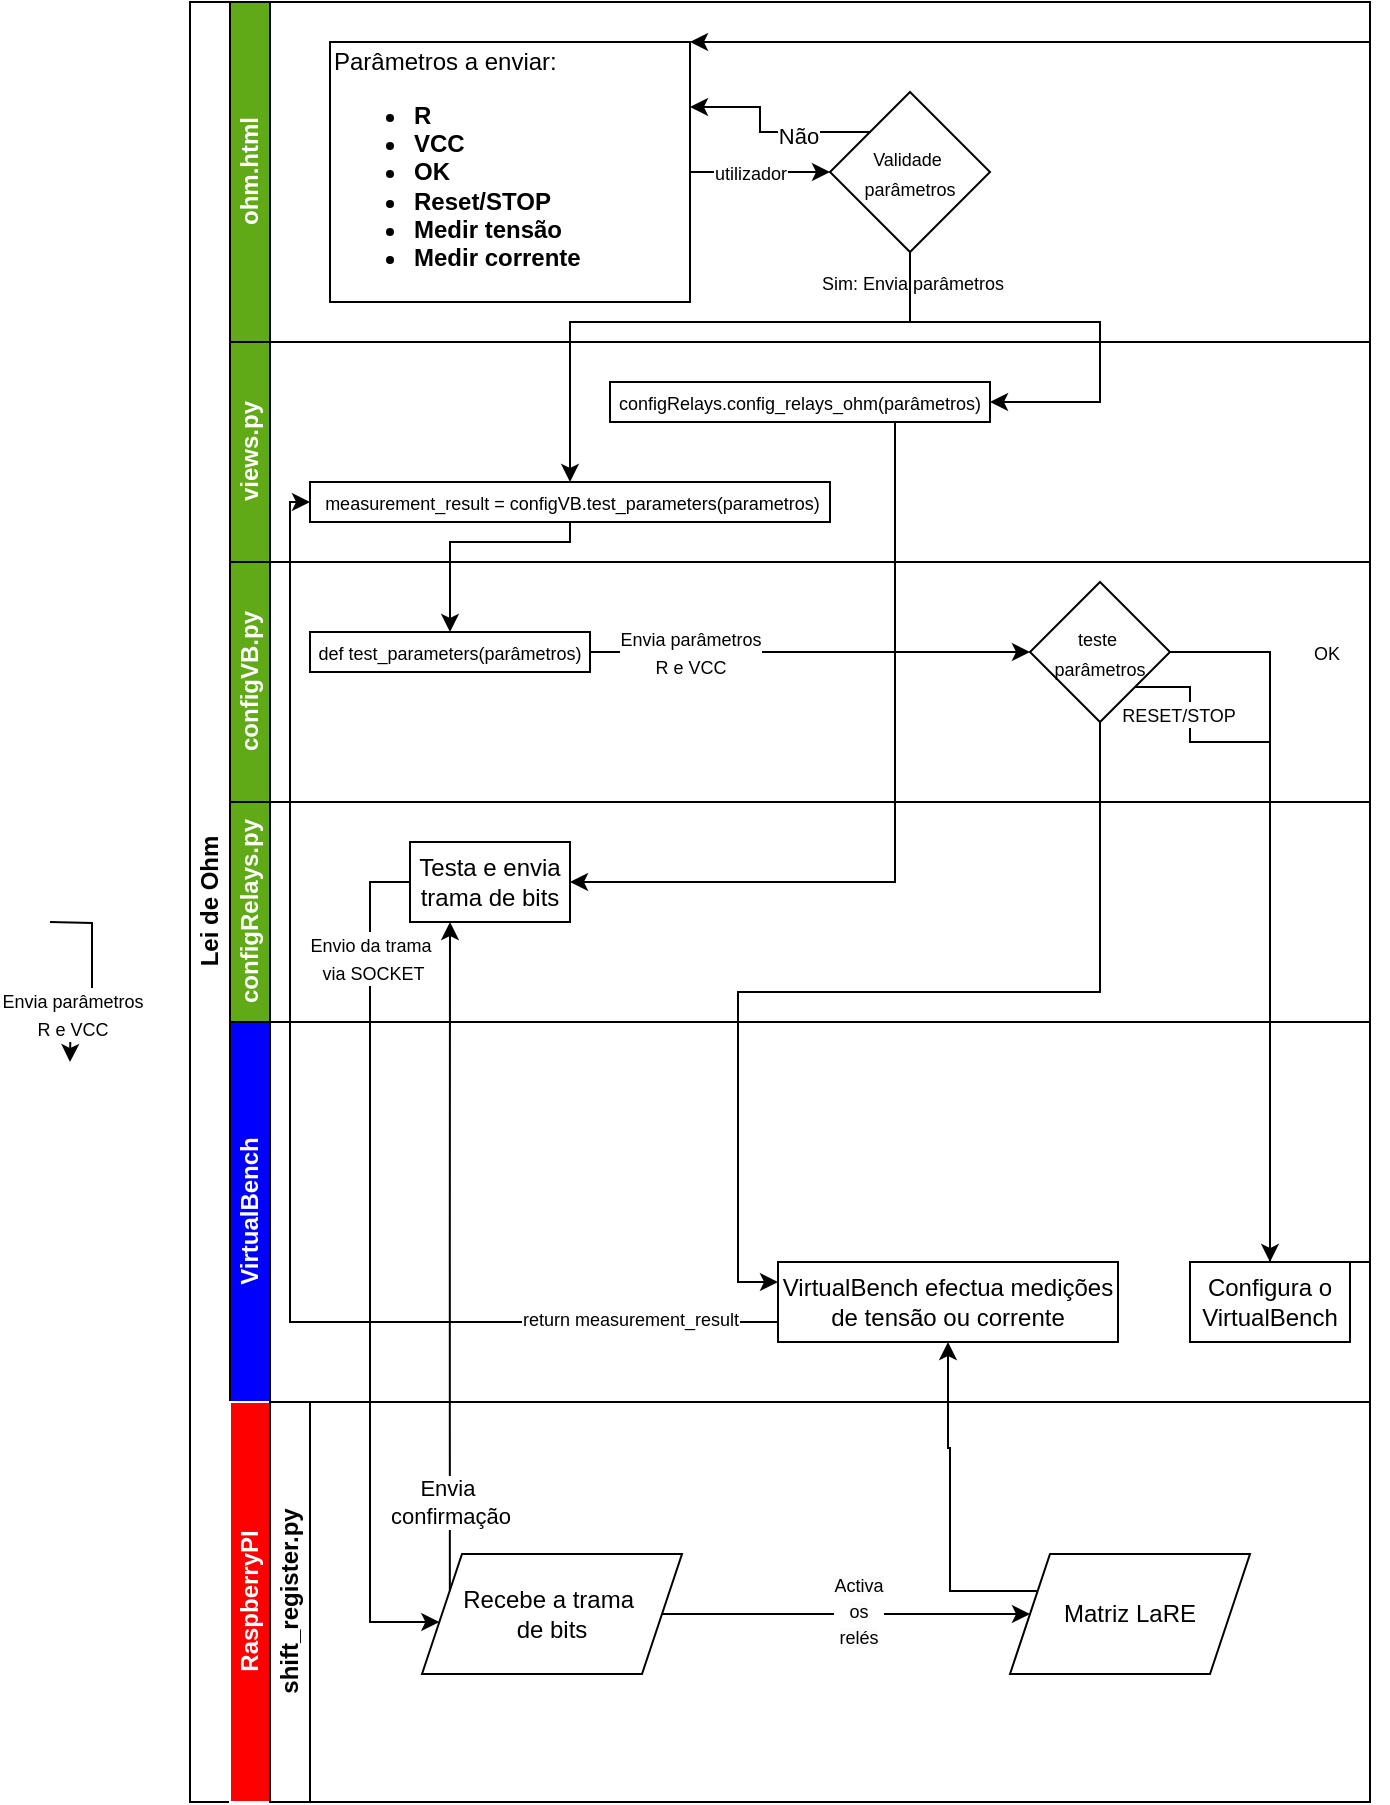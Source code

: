 <mxfile version="24.7.7">
  <diagram id="prtHgNgQTEPvFCAcTncT" name="Page-1">
    <mxGraphModel dx="1969" dy="875" grid="1" gridSize="10" guides="1" tooltips="1" connect="1" arrows="1" fold="1" page="1" pageScale="1" pageWidth="827" pageHeight="1169" math="0" shadow="0">
      <root>
        <mxCell id="0" />
        <mxCell id="1" parent="0" />
        <mxCell id="GOfvM1B0ZKZ93wvjMKwl-1" value="Lei de Ohm" style="swimlane;html=1;childLayout=stackLayout;resizeParent=1;resizeParentMax=0;horizontal=0;startSize=20;horizontalStack=0;" vertex="1" parent="1">
          <mxGeometry x="120" y="40" width="590" height="900" as="geometry" />
        </mxCell>
        <mxCell id="GOfvM1B0ZKZ93wvjMKwl-6" value="&lt;font color=&quot;#ffffff&quot;&gt;ohm.html&lt;/font&gt;" style="swimlane;html=1;startSize=20;horizontal=0;fillColor=#60A917;" vertex="1" parent="GOfvM1B0ZKZ93wvjMKwl-1">
          <mxGeometry x="20" width="570" height="170" as="geometry" />
        </mxCell>
        <mxCell id="GOfvM1B0ZKZ93wvjMKwl-67" style="edgeStyle=orthogonalEdgeStyle;rounded=0;orthogonalLoop=1;jettySize=auto;html=1;entryX=0;entryY=0.5;entryDx=0;entryDy=0;" edge="1" parent="GOfvM1B0ZKZ93wvjMKwl-6" source="GOfvM1B0ZKZ93wvjMKwl-9" target="GOfvM1B0ZKZ93wvjMKwl-16">
          <mxGeometry relative="1" as="geometry" />
        </mxCell>
        <mxCell id="GOfvM1B0ZKZ93wvjMKwl-111" value="&lt;font style=&quot;font-size: 9px;&quot;&gt;utilizador&lt;/font&gt;" style="edgeLabel;html=1;align=center;verticalAlign=middle;resizable=0;points=[];" vertex="1" connectable="0" parent="GOfvM1B0ZKZ93wvjMKwl-67">
          <mxGeometry x="-0.309" y="-1" relative="1" as="geometry">
            <mxPoint x="6" y="-1" as="offset" />
          </mxGeometry>
        </mxCell>
        <mxCell id="GOfvM1B0ZKZ93wvjMKwl-9" value="Parâmetros a enviar:&lt;br&gt;&lt;ul&gt;&lt;li&gt;&lt;b&gt;R&lt;/b&gt;&lt;/li&gt;&lt;li&gt;&lt;b&gt;VCC&lt;/b&gt;&lt;/li&gt;&lt;li&gt;&lt;b&gt;OK&lt;/b&gt;&lt;/li&gt;&lt;li&gt;&lt;b&gt;Reset/STOP&lt;/b&gt;&lt;/li&gt;&lt;li&gt;&lt;b&gt;Medir tensão&lt;/b&gt;&lt;/li&gt;&lt;li&gt;&lt;b&gt;Medir corrente&lt;/b&gt;&lt;/li&gt;&lt;/ul&gt;" style="rounded=0;whiteSpace=wrap;html=1;fontFamily=Helvetica;fontSize=12;fontColor=#000000;align=left;" vertex="1" parent="GOfvM1B0ZKZ93wvjMKwl-6">
          <mxGeometry x="50" y="20" width="180" height="130" as="geometry" />
        </mxCell>
        <mxCell id="GOfvM1B0ZKZ93wvjMKwl-86" style="edgeStyle=orthogonalEdgeStyle;rounded=0;orthogonalLoop=1;jettySize=auto;html=1;exitX=0;exitY=0;exitDx=0;exitDy=0;entryX=1;entryY=0.25;entryDx=0;entryDy=0;" edge="1" parent="GOfvM1B0ZKZ93wvjMKwl-6" source="GOfvM1B0ZKZ93wvjMKwl-16" target="GOfvM1B0ZKZ93wvjMKwl-9">
          <mxGeometry relative="1" as="geometry" />
        </mxCell>
        <mxCell id="GOfvM1B0ZKZ93wvjMKwl-95" value="Não" style="edgeLabel;html=1;align=center;verticalAlign=middle;resizable=0;points=[];" vertex="1" connectable="0" parent="GOfvM1B0ZKZ93wvjMKwl-86">
          <mxGeometry x="-0.285" y="2" relative="1" as="geometry">
            <mxPoint as="offset" />
          </mxGeometry>
        </mxCell>
        <mxCell id="GOfvM1B0ZKZ93wvjMKwl-16" value="&lt;font style=&quot;font-size: 9px;&quot;&gt;Validade&amp;nbsp;&lt;/font&gt;&lt;div&gt;&lt;font style=&quot;font-size: 9px;&quot;&gt;parâmetros&lt;/font&gt;&lt;/div&gt;" style="rhombus;whiteSpace=wrap;html=1;fontFamily=Helvetica;fontSize=12;fontColor=#000000;align=center;" vertex="1" parent="GOfvM1B0ZKZ93wvjMKwl-6">
          <mxGeometry x="300" y="45" width="80" height="80" as="geometry" />
        </mxCell>
        <mxCell id="GOfvM1B0ZKZ93wvjMKwl-13" value="&lt;font color=&quot;#ffffff&quot;&gt;views.py&lt;/font&gt;" style="swimlane;html=1;startSize=20;horizontal=0;fillColor=#60A917;" vertex="1" parent="GOfvM1B0ZKZ93wvjMKwl-1">
          <mxGeometry x="20" y="170" width="570" height="110" as="geometry" />
        </mxCell>
        <mxCell id="GOfvM1B0ZKZ93wvjMKwl-15" value="&lt;div style=&quot;line-height: 19px;&quot;&gt;&lt;font style=&quot;font-size: 9px;&quot;&gt;&amp;nbsp;measurement_result = configVB.test_parameters(parametros)&lt;/font&gt;&lt;/div&gt;" style="rounded=0;whiteSpace=wrap;html=1;fontFamily=Helvetica;fontSize=12;fontColor=#000000;align=center;" vertex="1" parent="GOfvM1B0ZKZ93wvjMKwl-13">
          <mxGeometry x="40" y="70" width="260" height="20" as="geometry" />
        </mxCell>
        <mxCell id="GOfvM1B0ZKZ93wvjMKwl-108" value="&lt;div style=&quot;line-height: 19px;&quot;&gt;&lt;div style=&quot;line-height: 19px;&quot;&gt;&lt;font style=&quot;font-size: 9px;&quot;&gt;configRelays.config_relays_ohm(parâmetros)&lt;/font&gt;&lt;/div&gt;&lt;/div&gt;" style="rounded=0;whiteSpace=wrap;html=1;fontFamily=Helvetica;fontSize=12;fontColor=#000000;align=center;" vertex="1" parent="GOfvM1B0ZKZ93wvjMKwl-13">
          <mxGeometry x="190" y="20" width="190" height="20" as="geometry" />
        </mxCell>
        <mxCell id="GOfvM1B0ZKZ93wvjMKwl-17" value="&lt;font color=&quot;#ffffff&quot;&gt;configVB.py&lt;/font&gt;" style="swimlane;html=1;startSize=20;horizontal=0;fillColor=#60A917;" vertex="1" parent="GOfvM1B0ZKZ93wvjMKwl-1">
          <mxGeometry x="20" y="280" width="570" height="120" as="geometry" />
        </mxCell>
        <mxCell id="dNxyNK7c78bLwvsdeMH5-26" value="&lt;div style=&quot;line-height: 19px;&quot;&gt;&lt;font style=&quot;font-size: 9px;&quot;&gt;def test_parameters(parâmetros)&lt;/font&gt;&lt;/div&gt;" style="rounded=0;whiteSpace=wrap;html=1;fontFamily=Helvetica;fontSize=12;fontColor=#000000;align=center;" parent="GOfvM1B0ZKZ93wvjMKwl-17" vertex="1">
          <mxGeometry x="40" y="35" width="140" height="20" as="geometry" />
        </mxCell>
        <mxCell id="GOfvM1B0ZKZ93wvjMKwl-79" style="edgeStyle=orthogonalEdgeStyle;rounded=0;orthogonalLoop=1;jettySize=auto;html=1;exitX=1;exitY=1;exitDx=0;exitDy=0;" edge="1" parent="GOfvM1B0ZKZ93wvjMKwl-17" source="dNxyNK7c78bLwvsdeMH5-28">
          <mxGeometry relative="1" as="geometry">
            <mxPoint x="520" y="380" as="targetPoint" />
            <Array as="points">
              <mxPoint x="480" y="63" />
              <mxPoint x="480" y="90" />
              <mxPoint x="520" y="90" />
            </Array>
          </mxGeometry>
        </mxCell>
        <mxCell id="GOfvM1B0ZKZ93wvjMKwl-80" value="&lt;font style=&quot;font-size: 9px;&quot;&gt;RESET/STOP&lt;/font&gt;" style="edgeLabel;html=1;align=center;verticalAlign=middle;resizable=0;points=[];" vertex="1" connectable="0" parent="GOfvM1B0ZKZ93wvjMKwl-79">
          <mxGeometry x="-0.537" relative="1" as="geometry">
            <mxPoint x="-40" y="-14" as="offset" />
          </mxGeometry>
        </mxCell>
        <mxCell id="dNxyNK7c78bLwvsdeMH5-28" value="&lt;p&gt;&lt;font style=&quot;font-size: 9px;&quot;&gt;teste&amp;nbsp;&lt;br&gt;&lt;/font&gt;&lt;span style=&quot;font-size: 9px; background-color: initial;&quot;&gt;parâmetros&lt;/span&gt;&lt;/p&gt;" style="rhombus;whiteSpace=wrap;html=1;fontFamily=Helvetica;fontSize=12;fontColor=#000000;align=center;" parent="GOfvM1B0ZKZ93wvjMKwl-17" vertex="1">
          <mxGeometry x="400" y="10" width="70" height="70" as="geometry" />
        </mxCell>
        <mxCell id="GOfvM1B0ZKZ93wvjMKwl-74" style="edgeStyle=orthogonalEdgeStyle;rounded=0;orthogonalLoop=1;jettySize=auto;html=1;entryX=0;entryY=0.5;entryDx=0;entryDy=0;" edge="1" parent="GOfvM1B0ZKZ93wvjMKwl-17" source="dNxyNK7c78bLwvsdeMH5-26" target="dNxyNK7c78bLwvsdeMH5-28">
          <mxGeometry relative="1" as="geometry" />
        </mxCell>
        <mxCell id="GOfvM1B0ZKZ93wvjMKwl-21" value="&lt;font color=&quot;#ffffff&quot;&gt;configRelays.py&lt;/font&gt;" style="swimlane;html=1;startSize=20;horizontal=0;fillColor=#60A917;" vertex="1" parent="GOfvM1B0ZKZ93wvjMKwl-1">
          <mxGeometry x="20" y="400" width="570" height="110" as="geometry" />
        </mxCell>
        <mxCell id="GOfvM1B0ZKZ93wvjMKwl-87" value="Testa e envia trama de bits" style="rounded=0;whiteSpace=wrap;html=1;" vertex="1" parent="GOfvM1B0ZKZ93wvjMKwl-21">
          <mxGeometry x="90" y="20" width="80" height="40" as="geometry" />
        </mxCell>
        <mxCell id="GOfvM1B0ZKZ93wvjMKwl-49" value="&lt;font color=&quot;#ffffff&quot;&gt;VirtualBench&lt;/font&gt;" style="swimlane;html=1;startSize=20;horizontal=0;fillColor=#0000FF;" vertex="1" parent="GOfvM1B0ZKZ93wvjMKwl-1">
          <mxGeometry x="20" y="510" width="570" height="190" as="geometry" />
        </mxCell>
        <mxCell id="GOfvM1B0ZKZ93wvjMKwl-81" value="VirtualBench efectua medições de tensão ou corrente" style="rounded=0;whiteSpace=wrap;html=1;" vertex="1" parent="GOfvM1B0ZKZ93wvjMKwl-49">
          <mxGeometry x="274" y="120" width="170" height="40" as="geometry" />
        </mxCell>
        <mxCell id="GOfvM1B0ZKZ93wvjMKwl-53" value="&lt;font color=&quot;#ffffff&quot;&gt;RaspberryPI&lt;/font&gt;" style="swimlane;html=1;startSize=20;horizontal=0;fillColor=#FF0000;strokeColor=#FFFFFF;" vertex="1" parent="GOfvM1B0ZKZ93wvjMKwl-1">
          <mxGeometry x="20" y="700" width="570" height="200" as="geometry" />
        </mxCell>
        <mxCell id="GOfvM1B0ZKZ93wvjMKwl-61" value="shift_register.py" style="swimlane;html=1;startSize=20;horizontal=0;" vertex="1" parent="GOfvM1B0ZKZ93wvjMKwl-53">
          <mxGeometry x="20" width="550" height="200" as="geometry" />
        </mxCell>
        <mxCell id="GOfvM1B0ZKZ93wvjMKwl-102" style="edgeStyle=orthogonalEdgeStyle;rounded=0;orthogonalLoop=1;jettySize=auto;html=1;entryX=0;entryY=0.5;entryDx=0;entryDy=0;" edge="1" parent="GOfvM1B0ZKZ93wvjMKwl-61" source="GOfvM1B0ZKZ93wvjMKwl-91" target="GOfvM1B0ZKZ93wvjMKwl-101">
          <mxGeometry relative="1" as="geometry" />
        </mxCell>
        <mxCell id="GOfvM1B0ZKZ93wvjMKwl-106" value="&lt;font style=&quot;font-size: 9px;&quot;&gt;&lt;span style=&quot;text-wrap: wrap; background-color: rgb(251, 251, 251);&quot;&gt;A&lt;/span&gt;&lt;span style=&quot;background-color: rgb(251, 251, 251); text-wrap: wrap;&quot;&gt;ctiva os&lt;/span&gt;&lt;/font&gt;&lt;div&gt;&lt;span style=&quot;background-color: rgb(251, 251, 251); text-wrap: wrap; font-size: 9px;&quot;&gt;relés&lt;/span&gt;&lt;br&gt;&lt;/div&gt;" style="edgeLabel;html=1;align=center;verticalAlign=middle;resizable=0;points=[];" vertex="1" connectable="0" parent="GOfvM1B0ZKZ93wvjMKwl-102">
          <mxGeometry x="0.058" y="2" relative="1" as="geometry">
            <mxPoint as="offset" />
          </mxGeometry>
        </mxCell>
        <mxCell id="GOfvM1B0ZKZ93wvjMKwl-91" value="Recebe a trama&amp;nbsp;&lt;div&gt;de bits&lt;/div&gt;" style="shape=parallelogram;perimeter=parallelogramPerimeter;whiteSpace=wrap;html=1;fixedSize=1;" vertex="1" parent="GOfvM1B0ZKZ93wvjMKwl-61">
          <mxGeometry x="76" y="76" width="130" height="60" as="geometry" />
        </mxCell>
        <mxCell id="GOfvM1B0ZKZ93wvjMKwl-101" value="Matriz LaRE" style="shape=parallelogram;perimeter=parallelogramPerimeter;whiteSpace=wrap;html=1;fixedSize=1;" vertex="1" parent="GOfvM1B0ZKZ93wvjMKwl-61">
          <mxGeometry x="370" y="76" width="120" height="60" as="geometry" />
        </mxCell>
        <mxCell id="GOfvM1B0ZKZ93wvjMKwl-70" style="edgeStyle=orthogonalEdgeStyle;rounded=0;orthogonalLoop=1;jettySize=auto;html=1;exitX=0.5;exitY=1;exitDx=0;exitDy=0;entryX=0.5;entryY=0;entryDx=0;entryDy=0;" edge="1" parent="GOfvM1B0ZKZ93wvjMKwl-1" source="GOfvM1B0ZKZ93wvjMKwl-16" target="GOfvM1B0ZKZ93wvjMKwl-15">
          <mxGeometry relative="1" as="geometry">
            <Array as="points">
              <mxPoint x="360" y="160" />
              <mxPoint x="190" y="160" />
            </Array>
          </mxGeometry>
        </mxCell>
        <mxCell id="GOfvM1B0ZKZ93wvjMKwl-71" value="&lt;font style=&quot;font-size: 9px;&quot;&gt;Sim: Envia parâmetros&lt;/font&gt;" style="edgeLabel;html=1;align=center;verticalAlign=middle;resizable=0;points=[];" vertex="1" connectable="0" parent="GOfvM1B0ZKZ93wvjMKwl-70">
          <mxGeometry x="0.069" y="3" relative="1" as="geometry">
            <mxPoint x="118" y="-23" as="offset" />
          </mxGeometry>
        </mxCell>
        <mxCell id="GOfvM1B0ZKZ93wvjMKwl-72" style="edgeStyle=orthogonalEdgeStyle;rounded=0;orthogonalLoop=1;jettySize=auto;html=1;" edge="1" parent="GOfvM1B0ZKZ93wvjMKwl-1" source="GOfvM1B0ZKZ93wvjMKwl-15" target="dNxyNK7c78bLwvsdeMH5-26">
          <mxGeometry relative="1" as="geometry">
            <Array as="points">
              <mxPoint x="190" y="270" />
              <mxPoint x="130" y="270" />
            </Array>
          </mxGeometry>
        </mxCell>
        <mxCell id="GOfvM1B0ZKZ93wvjMKwl-84" style="edgeStyle=orthogonalEdgeStyle;rounded=0;orthogonalLoop=1;jettySize=auto;html=1;exitX=0;exitY=0.75;exitDx=0;exitDy=0;entryX=0;entryY=0.5;entryDx=0;entryDy=0;" edge="1" parent="GOfvM1B0ZKZ93wvjMKwl-1" source="GOfvM1B0ZKZ93wvjMKwl-81" target="GOfvM1B0ZKZ93wvjMKwl-15">
          <mxGeometry relative="1" as="geometry">
            <Array as="points">
              <mxPoint x="50" y="660" />
              <mxPoint x="50" y="250" />
            </Array>
          </mxGeometry>
        </mxCell>
        <mxCell id="GOfvM1B0ZKZ93wvjMKwl-85" value="&lt;font style=&quot;font-size: 9px;&quot;&gt;return measurement_result&lt;/font&gt;" style="edgeLabel;html=1;align=center;verticalAlign=middle;resizable=0;points=[];" vertex="1" connectable="0" parent="GOfvM1B0ZKZ93wvjMKwl-84">
          <mxGeometry x="-0.622" y="-2" relative="1" as="geometry">
            <mxPoint x="51" as="offset" />
          </mxGeometry>
        </mxCell>
        <mxCell id="GOfvM1B0ZKZ93wvjMKwl-88" style="edgeStyle=orthogonalEdgeStyle;rounded=0;orthogonalLoop=1;jettySize=auto;html=1;" edge="1" parent="GOfvM1B0ZKZ93wvjMKwl-1">
          <mxGeometry relative="1" as="geometry">
            <mxPoint x="-70" y="460" as="sourcePoint" />
            <mxPoint x="-60" y="530" as="targetPoint" />
          </mxGeometry>
        </mxCell>
        <mxCell id="GOfvM1B0ZKZ93wvjMKwl-89" value="&lt;font style=&quot;font-size: 9px;&quot;&gt;Envia parâmetros&lt;/font&gt;&lt;div&gt;&lt;font style=&quot;font-size: 9px;&quot;&gt;R e VCC&lt;/font&gt;&lt;/div&gt;" style="edgeLabel;html=1;align=center;verticalAlign=middle;resizable=0;points=[];" vertex="1" connectable="0" parent="GOfvM1B0ZKZ93wvjMKwl-88">
          <mxGeometry x="0.37" y="1" relative="1" as="geometry">
            <mxPoint x="-1" y="8" as="offset" />
          </mxGeometry>
        </mxCell>
        <mxCell id="GOfvM1B0ZKZ93wvjMKwl-90" style="edgeStyle=orthogonalEdgeStyle;rounded=0;orthogonalLoop=1;jettySize=auto;html=1;exitX=0;exitY=0.5;exitDx=0;exitDy=0;" edge="1" parent="GOfvM1B0ZKZ93wvjMKwl-1" source="GOfvM1B0ZKZ93wvjMKwl-87" target="GOfvM1B0ZKZ93wvjMKwl-91">
          <mxGeometry relative="1" as="geometry">
            <mxPoint x="100" y="790" as="targetPoint" />
            <Array as="points">
              <mxPoint x="90" y="440" />
              <mxPoint x="90" y="810" />
            </Array>
          </mxGeometry>
        </mxCell>
        <mxCell id="GOfvM1B0ZKZ93wvjMKwl-92" value="&lt;font style=&quot;font-size: 9px;&quot;&gt;Envio da trama&lt;/font&gt;&lt;div&gt;&lt;font style=&quot;font-size: 9px;&quot;&gt;&amp;nbsp;via SOCKET&lt;/font&gt;&lt;/div&gt;" style="edgeLabel;html=1;align=center;verticalAlign=middle;resizable=0;points=[];" vertex="1" connectable="0" parent="GOfvM1B0ZKZ93wvjMKwl-90">
          <mxGeometry x="-0.131" relative="1" as="geometry">
            <mxPoint y="-127" as="offset" />
          </mxGeometry>
        </mxCell>
        <mxCell id="GOfvM1B0ZKZ93wvjMKwl-96" style="edgeStyle=orthogonalEdgeStyle;rounded=0;orthogonalLoop=1;jettySize=auto;html=1;exitX=0;exitY=0.25;exitDx=0;exitDy=0;entryX=0.25;entryY=1;entryDx=0;entryDy=0;" edge="1" parent="GOfvM1B0ZKZ93wvjMKwl-1" source="GOfvM1B0ZKZ93wvjMKwl-91" target="GOfvM1B0ZKZ93wvjMKwl-87">
          <mxGeometry relative="1" as="geometry" />
        </mxCell>
        <mxCell id="GOfvM1B0ZKZ93wvjMKwl-97" value="Envia&amp;nbsp;&lt;div&gt;confirmação&lt;/div&gt;" style="edgeLabel;html=1;align=center;verticalAlign=middle;resizable=0;points=[];" vertex="1" connectable="0" parent="GOfvM1B0ZKZ93wvjMKwl-96">
          <mxGeometry x="0.337" relative="1" as="geometry">
            <mxPoint y="179" as="offset" />
          </mxGeometry>
        </mxCell>
        <mxCell id="GOfvM1B0ZKZ93wvjMKwl-98" style="edgeStyle=orthogonalEdgeStyle;rounded=0;orthogonalLoop=1;jettySize=auto;html=1;exitX=0.5;exitY=1;exitDx=0;exitDy=0;entryX=0;entryY=0.25;entryDx=0;entryDy=0;" edge="1" parent="GOfvM1B0ZKZ93wvjMKwl-1" source="dNxyNK7c78bLwvsdeMH5-28" target="GOfvM1B0ZKZ93wvjMKwl-81">
          <mxGeometry relative="1" as="geometry" />
        </mxCell>
        <mxCell id="GOfvM1B0ZKZ93wvjMKwl-99" value="&lt;font style=&quot;font-size: 9px;&quot;&gt;Envia parâmetros&lt;/font&gt;&lt;div&gt;&lt;font style=&quot;font-size: 9px;&quot;&gt;R e VCC&lt;/font&gt;&lt;/div&gt;" style="edgeLabel;html=1;align=center;verticalAlign=middle;resizable=0;points=[];" vertex="1" connectable="0" parent="GOfvM1B0ZKZ93wvjMKwl-98">
          <mxGeometry x="-0.164" y="-1" relative="1" as="geometry">
            <mxPoint x="-139" y="-169" as="offset" />
          </mxGeometry>
        </mxCell>
        <mxCell id="GOfvM1B0ZKZ93wvjMKwl-104" style="edgeStyle=orthogonalEdgeStyle;rounded=0;orthogonalLoop=1;jettySize=auto;html=1;exitX=0;exitY=0.25;exitDx=0;exitDy=0;entryX=0.5;entryY=1;entryDx=0;entryDy=0;" edge="1" parent="GOfvM1B0ZKZ93wvjMKwl-1" source="GOfvM1B0ZKZ93wvjMKwl-101" target="GOfvM1B0ZKZ93wvjMKwl-81">
          <mxGeometry relative="1" as="geometry">
            <Array as="points">
              <mxPoint x="380" y="795" />
              <mxPoint x="380" y="723" />
              <mxPoint x="379" y="723" />
            </Array>
          </mxGeometry>
        </mxCell>
        <mxCell id="GOfvM1B0ZKZ93wvjMKwl-109" style="edgeStyle=orthogonalEdgeStyle;rounded=0;orthogonalLoop=1;jettySize=auto;html=1;exitX=0.5;exitY=1;exitDx=0;exitDy=0;" edge="1" parent="GOfvM1B0ZKZ93wvjMKwl-1" source="GOfvM1B0ZKZ93wvjMKwl-16" target="GOfvM1B0ZKZ93wvjMKwl-108">
          <mxGeometry relative="1" as="geometry">
            <Array as="points">
              <mxPoint x="360" y="160" />
              <mxPoint x="455" y="160" />
            </Array>
          </mxGeometry>
        </mxCell>
        <mxCell id="GOfvM1B0ZKZ93wvjMKwl-110" style="edgeStyle=orthogonalEdgeStyle;rounded=0;orthogonalLoop=1;jettySize=auto;html=1;exitX=0.75;exitY=1;exitDx=0;exitDy=0;entryX=1;entryY=0.5;entryDx=0;entryDy=0;" edge="1" parent="GOfvM1B0ZKZ93wvjMKwl-1" source="GOfvM1B0ZKZ93wvjMKwl-108" target="GOfvM1B0ZKZ93wvjMKwl-87">
          <mxGeometry relative="1" as="geometry" />
        </mxCell>
        <mxCell id="GOfvM1B0ZKZ93wvjMKwl-77" style="edgeStyle=orthogonalEdgeStyle;rounded=0;orthogonalLoop=1;jettySize=auto;html=1;exitX=0.75;exitY=0;exitDx=0;exitDy=0;entryX=1;entryY=0;entryDx=0;entryDy=0;" edge="1" parent="1" source="GOfvM1B0ZKZ93wvjMKwl-76" target="GOfvM1B0ZKZ93wvjMKwl-9">
          <mxGeometry relative="1" as="geometry">
            <Array as="points">
              <mxPoint x="710" y="670" />
              <mxPoint x="710" y="60" />
            </Array>
          </mxGeometry>
        </mxCell>
        <mxCell id="GOfvM1B0ZKZ93wvjMKwl-76" value="Configura o VirtualBench" style="rounded=0;whiteSpace=wrap;html=1;" vertex="1" parent="1">
          <mxGeometry x="620" y="670" width="80" height="40" as="geometry" />
        </mxCell>
        <mxCell id="GOfvM1B0ZKZ93wvjMKwl-75" style="edgeStyle=orthogonalEdgeStyle;rounded=0;orthogonalLoop=1;jettySize=auto;html=1;" edge="1" parent="1" source="dNxyNK7c78bLwvsdeMH5-28" target="GOfvM1B0ZKZ93wvjMKwl-76">
          <mxGeometry relative="1" as="geometry">
            <mxPoint x="640.0" y="700" as="targetPoint" />
          </mxGeometry>
        </mxCell>
        <mxCell id="GOfvM1B0ZKZ93wvjMKwl-78" value="&lt;font style=&quot;font-size: 9px;&quot;&gt;OK&lt;/font&gt;" style="edgeLabel;html=1;align=center;verticalAlign=middle;resizable=0;points=[];" vertex="1" connectable="0" parent="GOfvM1B0ZKZ93wvjMKwl-75">
          <mxGeometry x="-0.753" y="-3" relative="1" as="geometry">
            <mxPoint x="34" y="-3" as="offset" />
          </mxGeometry>
        </mxCell>
      </root>
    </mxGraphModel>
  </diagram>
</mxfile>
